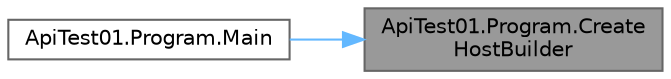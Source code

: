 digraph "ApiTest01.Program.CreateHostBuilder"
{
 // LATEX_PDF_SIZE
  bgcolor="transparent";
  edge [fontname=Helvetica,fontsize=10,labelfontname=Helvetica,labelfontsize=10];
  node [fontname=Helvetica,fontsize=10,shape=box,height=0.2,width=0.4];
  rankdir="RL";
  Node1 [id="Node000001",label="ApiTest01.Program.Create\lHostBuilder",height=0.2,width=0.4,color="gray40", fillcolor="grey60", style="filled", fontcolor="black",tooltip="Creates the host builder."];
  Node1 -> Node2 [id="edge1_Node000001_Node000002",dir="back",color="steelblue1",style="solid",tooltip=" "];
  Node2 [id="Node000002",label="ApiTest01.Program.Main",height=0.2,width=0.4,color="grey40", fillcolor="white", style="filled",URL="$class_api_test01_1_1_program.html#ab9fd460d26c7d78d31eaf1e7f4a52926",tooltip=" "];
}
